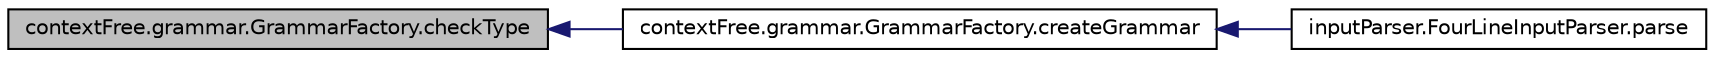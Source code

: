 digraph G
{
  edge [fontname="Helvetica",fontsize="10",labelfontname="Helvetica",labelfontsize="10"];
  node [fontname="Helvetica",fontsize="10",shape=record];
  rankdir="LR";
  Node1 [label="contextFree.grammar.GrammarFactory.checkType",height=0.2,width=0.4,color="black", fillcolor="grey75", style="filled" fontcolor="black"];
  Node1 -> Node2 [dir="back",color="midnightblue",fontsize="10",style="solid"];
  Node2 [label="contextFree.grammar.GrammarFactory.createGrammar",height=0.2,width=0.4,color="black", fillcolor="white", style="filled",URL="$classcontext_free_1_1grammar_1_1_grammar_factory.html#a25d4e5bf4a9a452efca5dd6518e16c25",tooltip="Check the type of grammar (ex."];
  Node2 -> Node3 [dir="back",color="midnightblue",fontsize="10",style="solid"];
  Node3 [label="inputParser.FourLineInputParser.parse",height=0.2,width=0.4,color="black", fillcolor="white", style="filled",URL="$classinput_parser_1_1_four_line_input_parser.html#a99c37488d66cfeecb33e13d573b4a81a",tooltip="reads the file .4l and creates the object grammar"];
}
